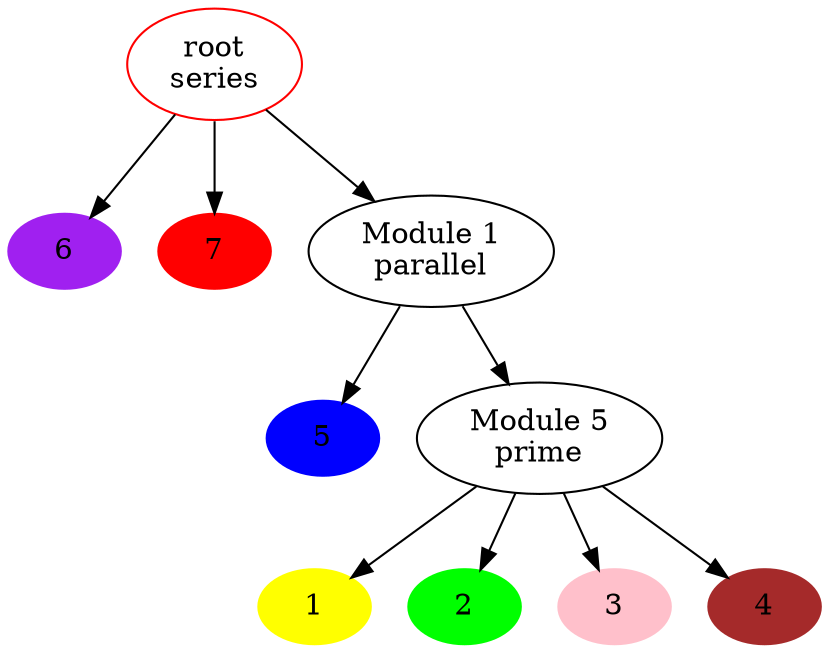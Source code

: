 digraph G
{
    {
        node [style="filled"]
        1
        2
        3
        4
        6
        7
        5
    }
    root [label="\N\nseries"]
    root [color="red"]
    "Module 1" [label="\N\nparallel"]
    "Module 5" [label="\N\nprime"]

    root -> 6
    root -> "Module 1";
    root -> 7
    "Module 1" -> 5
    "Module 1" -> "Module 5";
    "Module 5" -> {1 2 3 4}


    1 [color="yellow"]
    2 [color="green"]
    3 [color="pink"]
    4 [color="brown"]

    5 [color="blue"]
    6 [color="purple"]
    7 [color="red"]

}
